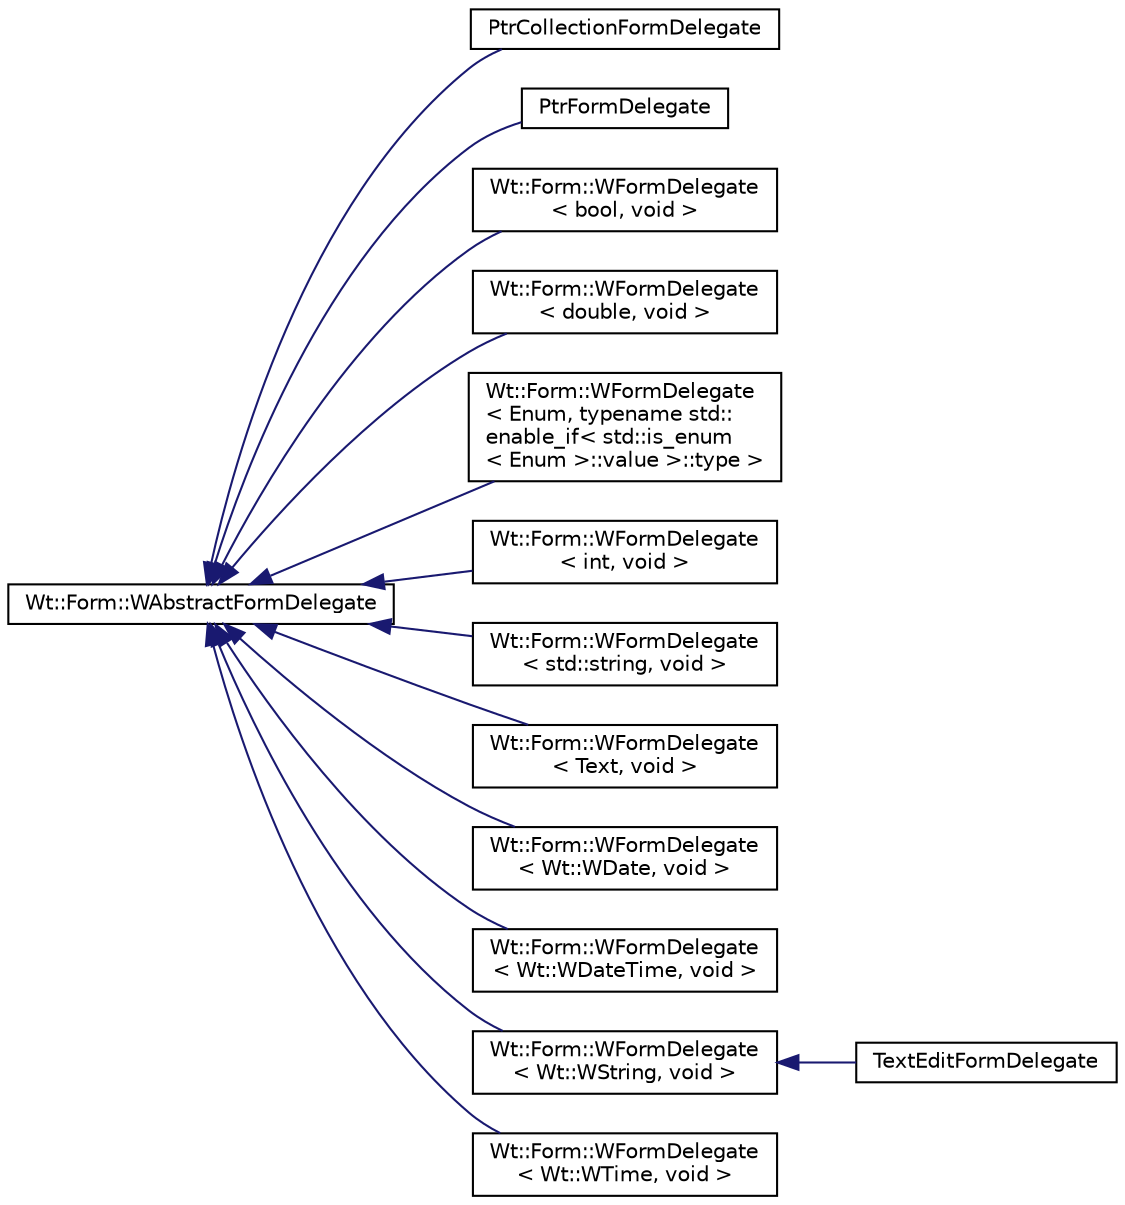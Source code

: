 digraph "Graphical Class Hierarchy"
{
 // LATEX_PDF_SIZE
  edge [fontname="Helvetica",fontsize="10",labelfontname="Helvetica",labelfontsize="10"];
  node [fontname="Helvetica",fontsize="10",shape=record];
  rankdir="LR";
  Node0 [label="Wt::Form::WAbstractFormDelegate",height=0.2,width=0.4,color="black", fillcolor="white", style="filled",URL="$classWt_1_1Form_1_1WAbstractFormDelegate.html",tooltip="Abstract delegate class for creating form widgets."];
  Node0 -> Node1 [dir="back",color="midnightblue",fontsize="10",style="solid",fontname="Helvetica"];
  Node1 [label="PtrCollectionFormDelegate",height=0.2,width=0.4,color="black", fillcolor="white", style="filled",URL="$classPtrCollectionFormDelegate.html",tooltip=" "];
  Node0 -> Node2 [dir="back",color="midnightblue",fontsize="10",style="solid",fontname="Helvetica"];
  Node2 [label="PtrFormDelegate",height=0.2,width=0.4,color="black", fillcolor="white", style="filled",URL="$classPtrFormDelegate.html",tooltip=" "];
  Node0 -> Node3 [dir="back",color="midnightblue",fontsize="10",style="solid",fontname="Helvetica"];
  Node3 [label="Wt::Form::WFormDelegate\l\< bool, void \>",height=0.2,width=0.4,color="black", fillcolor="white", style="filled",URL="$classWt_1_1Form_1_1WFormDelegate_3_01bool_00_01void_01_4.html",tooltip="Form delegate class for boolean"];
  Node0 -> Node4 [dir="back",color="midnightblue",fontsize="10",style="solid",fontname="Helvetica"];
  Node4 [label="Wt::Form::WFormDelegate\l\< double, void \>",height=0.2,width=0.4,color="black", fillcolor="white", style="filled",URL="$classWt_1_1Form_1_1WFormDelegate_3_01double_00_01void_01_4.html",tooltip="Form delegate for double"];
  Node0 -> Node5 [dir="back",color="midnightblue",fontsize="10",style="solid",fontname="Helvetica"];
  Node5 [label="Wt::Form::WFormDelegate\l\< Enum, typename std::\lenable_if\< std::is_enum\l\< Enum \>::value \>::type \>",height=0.2,width=0.4,color="black", fillcolor="white", style="filled",URL="$classWt_1_1Form_1_1WFormDelegate_3_01Enum_00_01typename_01std_1_1enable__if_3_01std_1_1is__enum_fd3be4729beb5e7688db1c4223d44575.html",tooltip="Form delegate form enum."];
  Node0 -> Node6 [dir="back",color="midnightblue",fontsize="10",style="solid",fontname="Helvetica"];
  Node6 [label="Wt::Form::WFormDelegate\l\< int, void \>",height=0.2,width=0.4,color="black", fillcolor="white", style="filled",URL="$classWt_1_1Form_1_1WFormDelegate_3_01int_00_01void_01_4.html",tooltip="Form delegate class for integer"];
  Node0 -> Node7 [dir="back",color="midnightblue",fontsize="10",style="solid",fontname="Helvetica"];
  Node7 [label="Wt::Form::WFormDelegate\l\< std::string, void \>",height=0.2,width=0.4,color="black", fillcolor="white", style="filled",URL="$classWt_1_1Form_1_1WFormDelegate_3_01std_1_1string_00_01void_01_4.html",tooltip="Form delegate class for std::string"];
  Node0 -> Node8 [dir="back",color="midnightblue",fontsize="10",style="solid",fontname="Helvetica"];
  Node8 [label="Wt::Form::WFormDelegate\l\< Text, void \>",height=0.2,width=0.4,color="black", fillcolor="white", style="filled",URL="$classWt_1_1Form_1_1WFormDelegate_3_01Text_00_01void_01_4.html",tooltip="Form delegate for Text objects."];
  Node0 -> Node9 [dir="back",color="midnightblue",fontsize="10",style="solid",fontname="Helvetica"];
  Node9 [label="Wt::Form::WFormDelegate\l\< Wt::WDate, void \>",height=0.2,width=0.4,color="black", fillcolor="white", style="filled",URL="$classWt_1_1Form_1_1WFormDelegate_3_01Wt_1_1WDate_00_01void_01_4.html",tooltip="Form delegate class for WDate"];
  Node0 -> Node10 [dir="back",color="midnightblue",fontsize="10",style="solid",fontname="Helvetica"];
  Node10 [label="Wt::Form::WFormDelegate\l\< Wt::WDateTime, void \>",height=0.2,width=0.4,color="black", fillcolor="white", style="filled",URL="$classWt_1_1Form_1_1WFormDelegate_3_01Wt_1_1WDateTime_00_01void_01_4.html",tooltip="Form delegate class for WDateTime"];
  Node0 -> Node11 [dir="back",color="midnightblue",fontsize="10",style="solid",fontname="Helvetica"];
  Node11 [label="Wt::Form::WFormDelegate\l\< Wt::WString, void \>",height=0.2,width=0.4,color="black", fillcolor="white", style="filled",URL="$classWt_1_1Form_1_1WFormDelegate_3_01Wt_1_1WString_00_01void_01_4.html",tooltip="Form delegate class for WString"];
  Node11 -> Node12 [dir="back",color="midnightblue",fontsize="10",style="solid",fontname="Helvetica"];
  Node12 [label="TextEditFormDelegate",height=0.2,width=0.4,color="black", fillcolor="white", style="filled",URL="$classTextEditFormDelegate.html",tooltip=" "];
  Node0 -> Node13 [dir="back",color="midnightblue",fontsize="10",style="solid",fontname="Helvetica"];
  Node13 [label="Wt::Form::WFormDelegate\l\< Wt::WTime, void \>",height=0.2,width=0.4,color="black", fillcolor="white", style="filled",URL="$classWt_1_1Form_1_1WFormDelegate_3_01Wt_1_1WTime_00_01void_01_4.html",tooltip="Form delegate class for WTime"];
}

